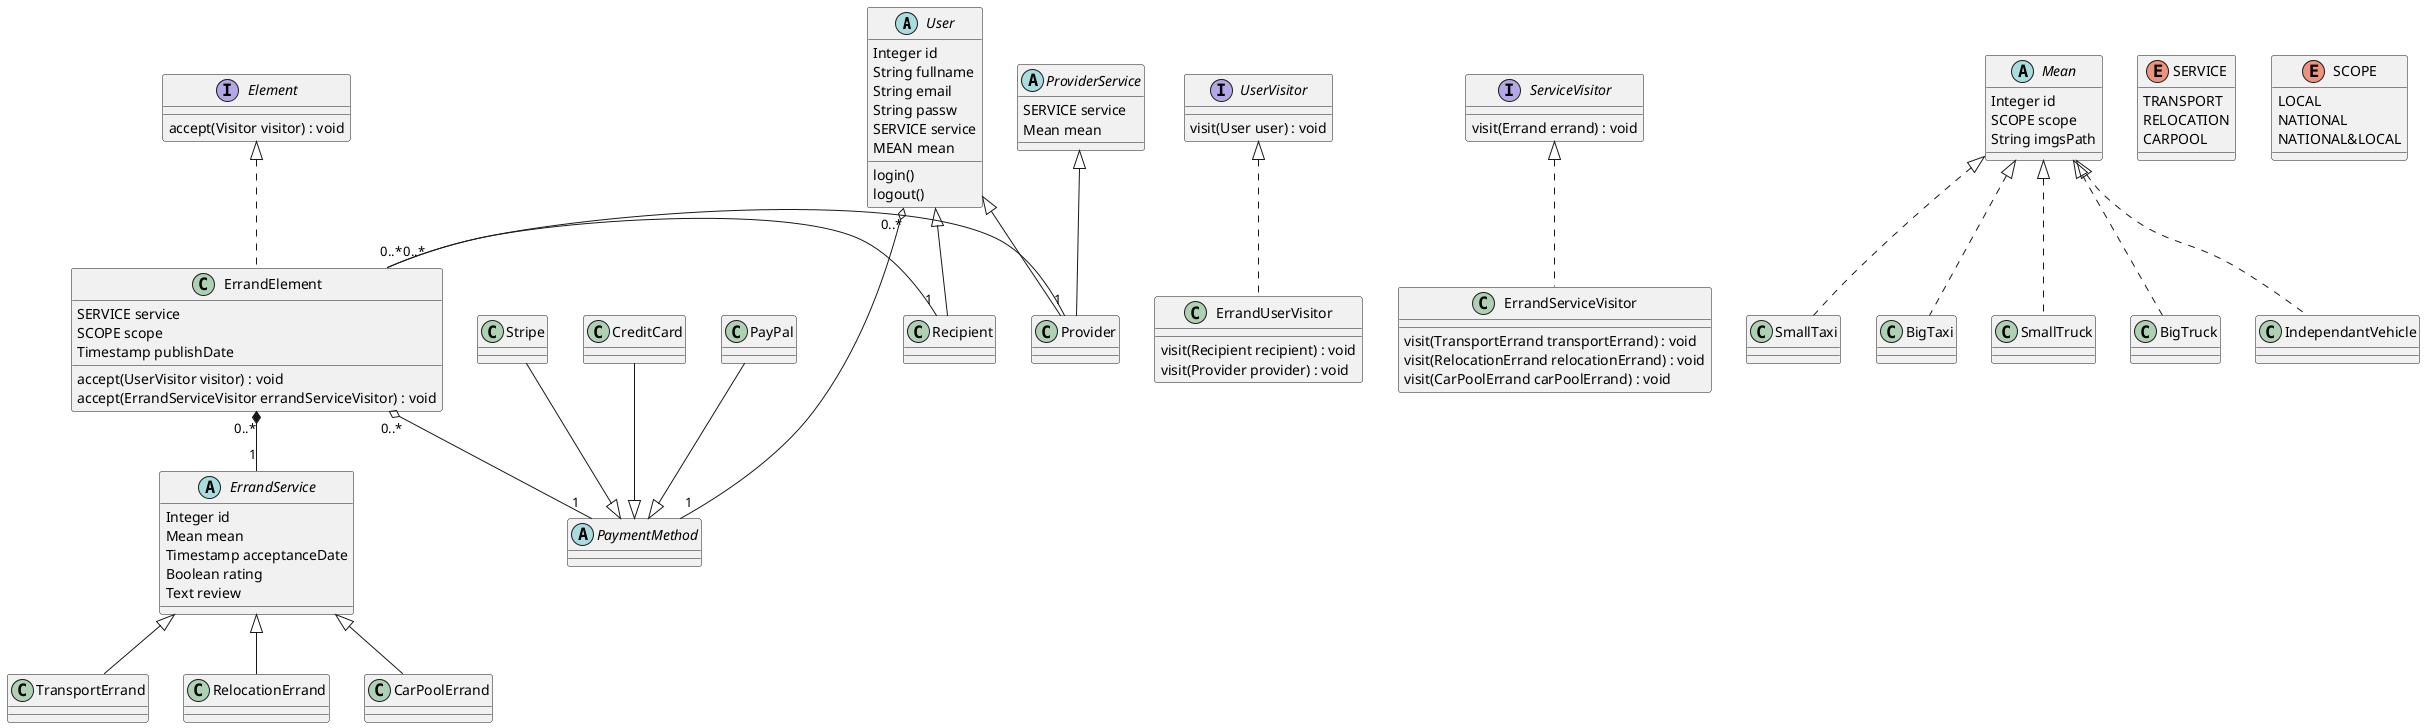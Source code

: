 @startuml
'https://plantuml.com/class-diagram

abstract class User
class Recipient
class Provider
class ErrandElement
class CreditCard
interface UserVisitor
interface ServiceVisitor
abstract class PaymentMethod
class CreditCard
class PayPal
class Stripe

'Inheritance
ProviderService <|-- Provider
User <|-- Recipient
User <|-- Provider
ErrandService  <|-- TransportErrand
ErrandService  <|-- RelocationErrand
ErrandService  <|-- CarPoolErrand

'association
ErrandElement "0..*" - "1" Provider
ErrandElement "0..*" - "1" Recipient
ErrandElement "0..*" *-- "1" ErrandService

'aggregation
User "0..*" o-- "1" PaymentMethod
ErrandElement "0..*" o-- "1" PaymentMethod


class ErrandElement implements Element
class ErrandUserVisitor implements UserVisitor
class ErrandServiceVisitor implements ServiceVisitor
class SmallTaxi implements Mean
class BigTaxi implements Mean
class SmallTruck implements Mean
class BigTruck implements Mean
class IndependantVehicle implements Mean

Stripe --|> PaymentMethod
CreditCard --|> PaymentMethod
PayPal --|> PaymentMethod

abstract class ErrandService{
    Integer id
    Mean mean
    Timestamp acceptanceDate
    Boolean rating
    Text review
}

abstract class User {
    Integer id
    String fullname
    String email
    String passw
    SERVICE service
    MEAN mean
    login()
    logout()
}

abstract class Mean{
    Integer id
    SCOPE scope
    String imgsPath
}

abstract class ProviderService{
    SERVICE service
    Mean mean
}

class Recipient{
}
class Provider{
}


interface Element{
    accept(Visitor visitor) : void
}

class ErrandElement{
    SERVICE service
    SCOPE scope
'    ErrandService errandService
'    PaymentMethod paymentMethod
    Timestamp publishDate
    accept(UserVisitor visitor) : void
    accept(ErrandServiceVisitor errandServiceVisitor) : void
}

interface UserVisitor{
    visit(User user) : void
}
interface ServiceVisitor{
    visit(Errand errand) : void
}

class ErrandUserVisitor{
    visit(Recipient recipient) : void
    visit(Provider provider) : void

}

class ErrandServiceVisitor{
    visit(TransportErrand transportErrand) : void
    visit(RelocationErrand relocationErrand) : void
    visit(CarPoolErrand carPoolErrand) : void
}

enum SERVICE {
TRANSPORT
RELOCATION
CARPOOL
}
enum SCOPE {
LOCAL
NATIONAL
NATIONAL&LOCAL
}

@enduml